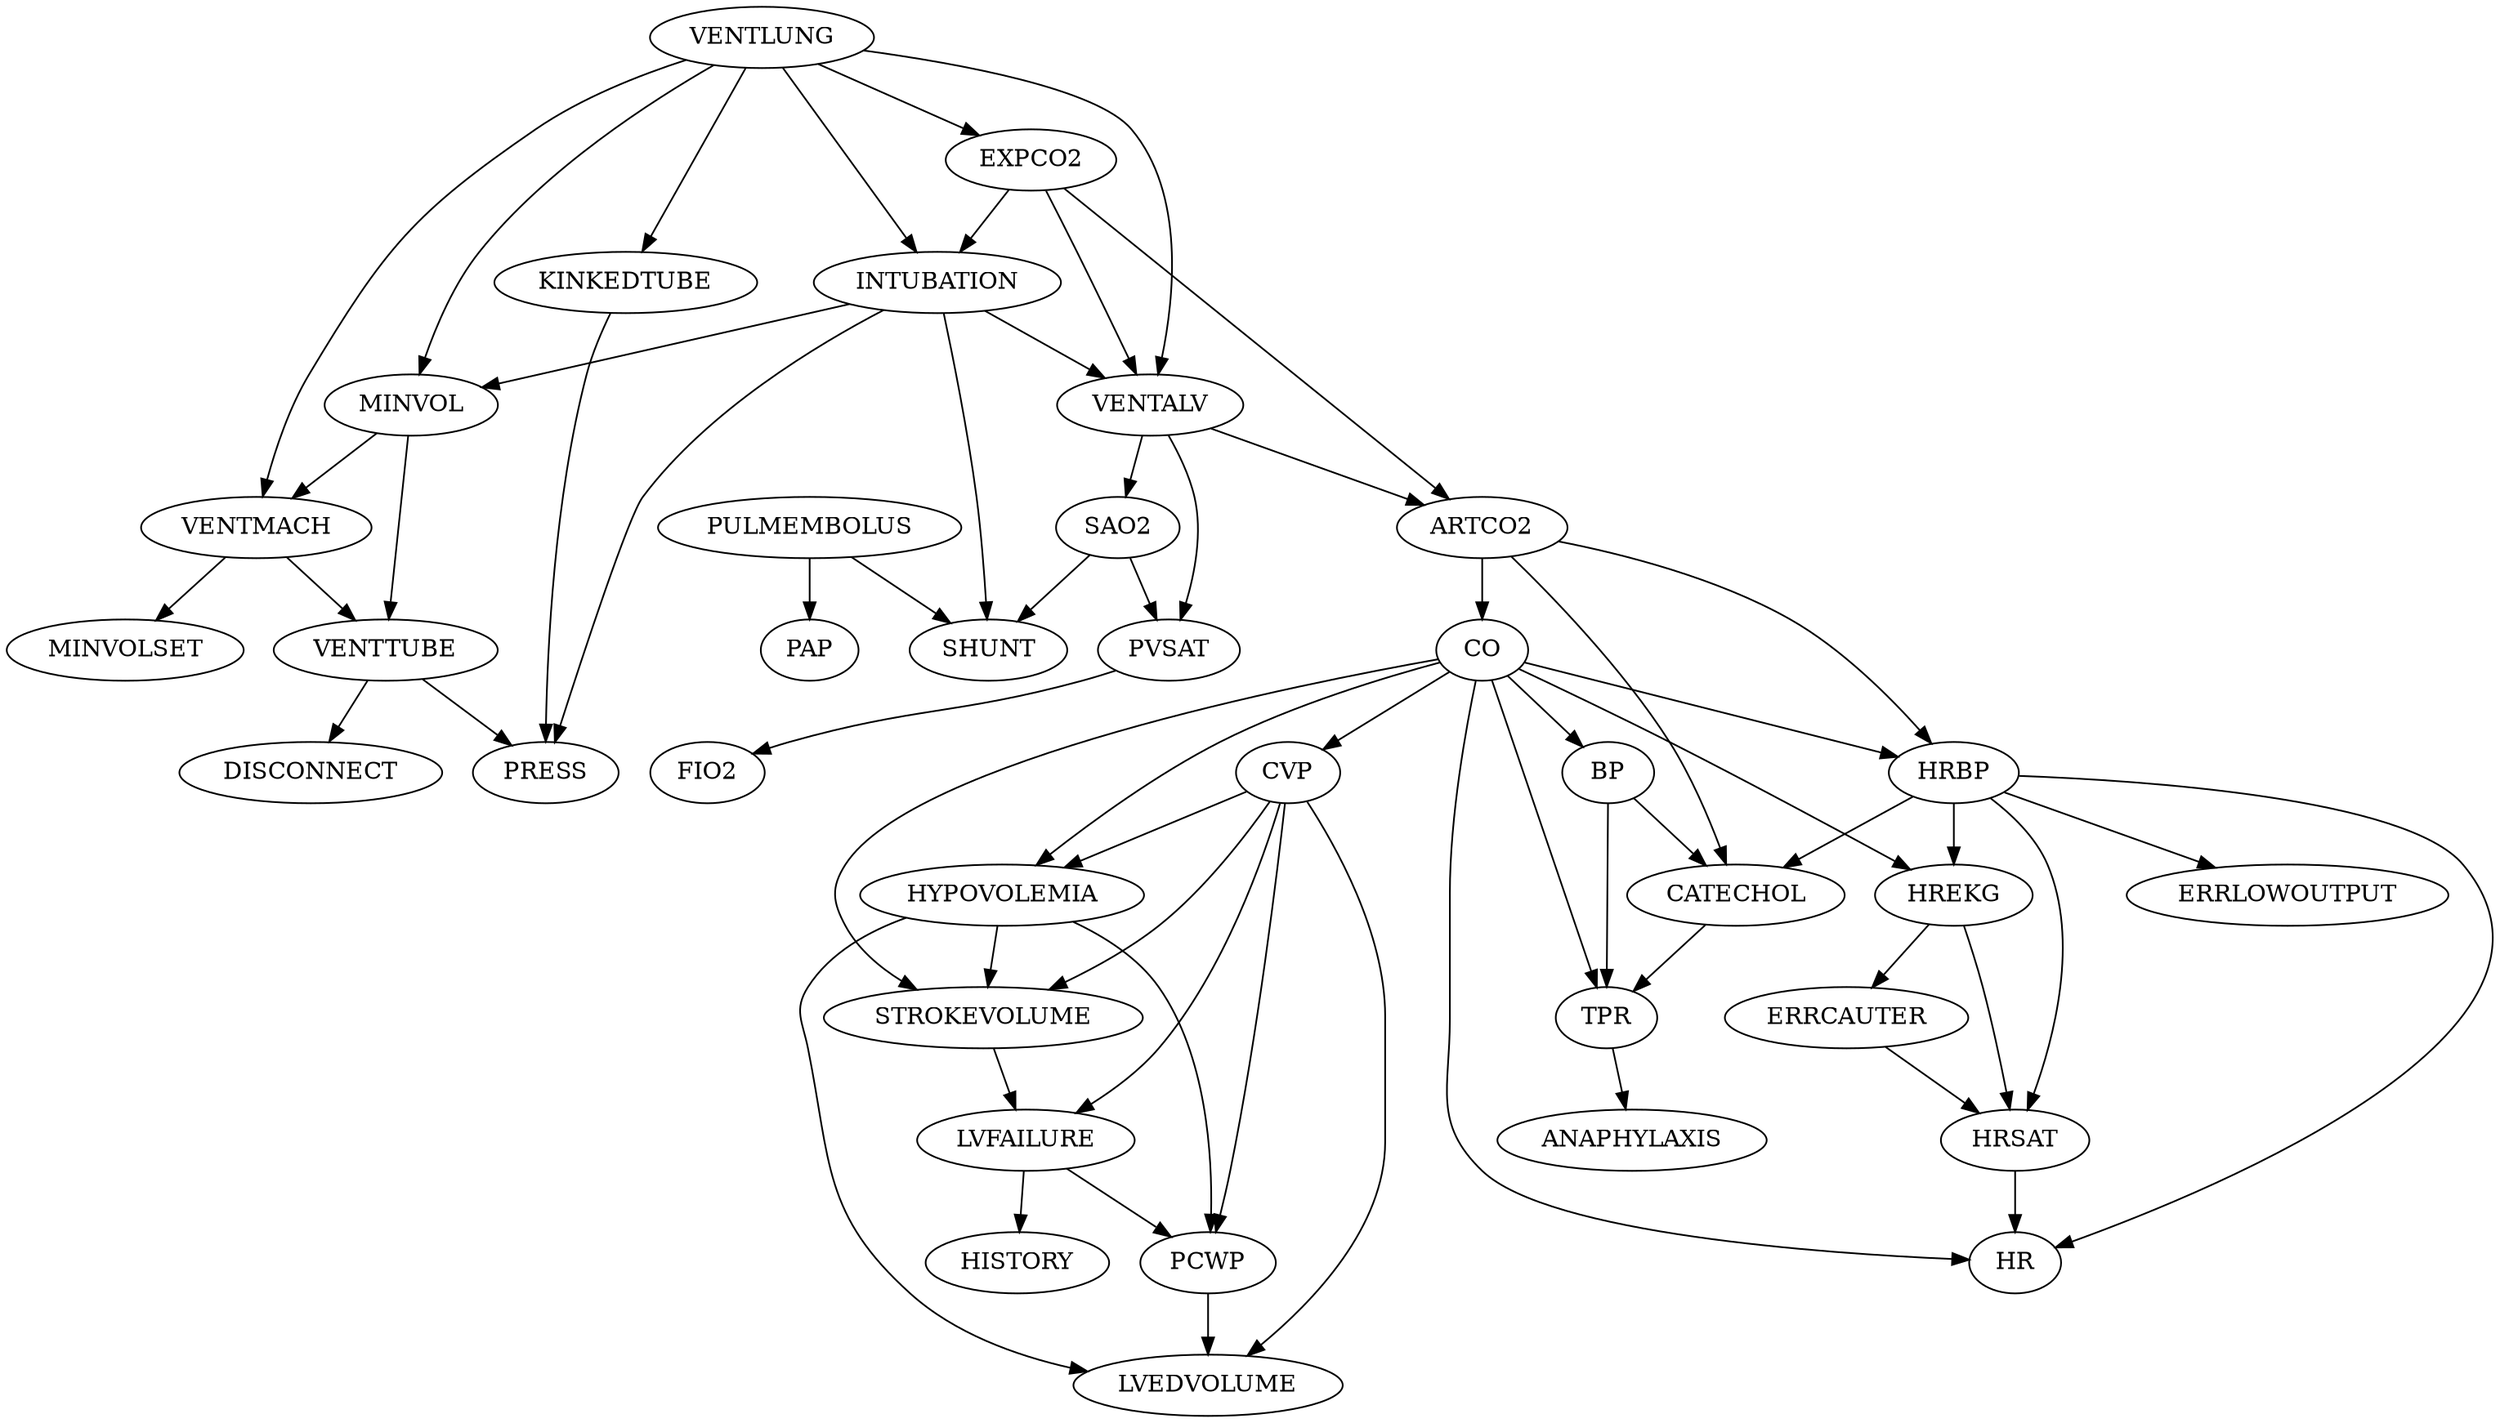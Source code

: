 digraph G {
    "SAO2" -> "SHUNT";
    "PULMEMBOLUS" -> "SHUNT";
    "INTUBATION" -> "SHUNT";
    "CATECHOL" -> "TPR";
    "CO" -> "TPR";
    "BP" -> "TPR";
    "HRBP" -> "ERRLOWOUTPUT";
    "HRBP" -> "HR";
    "HRSAT" -> "HR";
    "CO" -> "HR";
    "VENTTUBE" -> "DISCONNECT";
    "INTUBATION" -> "MINVOL";
    "VENTLUNG" -> "MINVOL";
    "CVP" -> "HYPOVOLEMIA";
    "CO" -> "HYPOVOLEMIA";
    "VENTALV" -> "SAO2";
    "VENTLUNG" -> "KINKEDTUBE";
    "MINVOL" -> "VENTTUBE";
    "VENTMACH" -> "VENTTUBE";
    "PVSAT" -> "FIO2";
    "VENTMACH" -> "MINVOLSET";
    "EXPCO2" -> "INTUBATION";
    "VENTLUNG" -> "INTUBATION";
    "ARTCO2" -> "CO";
    "VENTLUNG" -> "EXPCO2";
    "HREKG" -> "ERRCAUTER";
    "CVP" -> "STROKEVOLUME";
    "HYPOVOLEMIA" -> "STROKEVOLUME";
    "CO" -> "STROKEVOLUME";
    "CO" -> "CVP";
    "CVP" -> "LVEDVOLUME";
    "PCWP" -> "LVEDVOLUME";
    "HYPOVOLEMIA" -> "LVEDVOLUME";
    "EXPCO2" -> "ARTCO2";
    "VENTALV" -> "ARTCO2";
    "LVFAILURE" -> "HISTORY";
    "KINKEDTUBE" -> "PRESS";
    "INTUBATION" -> "PRESS";
    "VENTTUBE" -> "PRESS";
    "CVP" -> "LVFAILURE";
    "STROKEVOLUME" -> "LVFAILURE";
    "PULMEMBOLUS" -> "PAP";
    "SAO2" -> "PVSAT";
    "VENTALV" -> "PVSAT";
    "HRBP" -> "HRSAT";
    "HREKG" -> "HRSAT";
    "ERRCAUTER" -> "HRSAT";
    "HRBP" -> "HREKG";
    "CO" -> "HREKG";
    "HRBP" -> "CATECHOL";
    "ARTCO2" -> "CATECHOL";
    "BP" -> "CATECHOL";
    "ARTCO2" -> "HRBP";
    "CO" -> "HRBP";
    "EXPCO2" -> "VENTALV";
    "INTUBATION" -> "VENTALV";
    "VENTLUNG" -> "VENTALV";
    "CVP" -> "PCWP";
    "HYPOVOLEMIA" -> "PCWP";
    "LVFAILURE" -> "PCWP";
    "CO" -> "BP";
    "MINVOL" -> "VENTMACH";
    "VENTLUNG" -> "VENTMACH";
    "TPR" -> "ANAPHYLAXIS";
}

